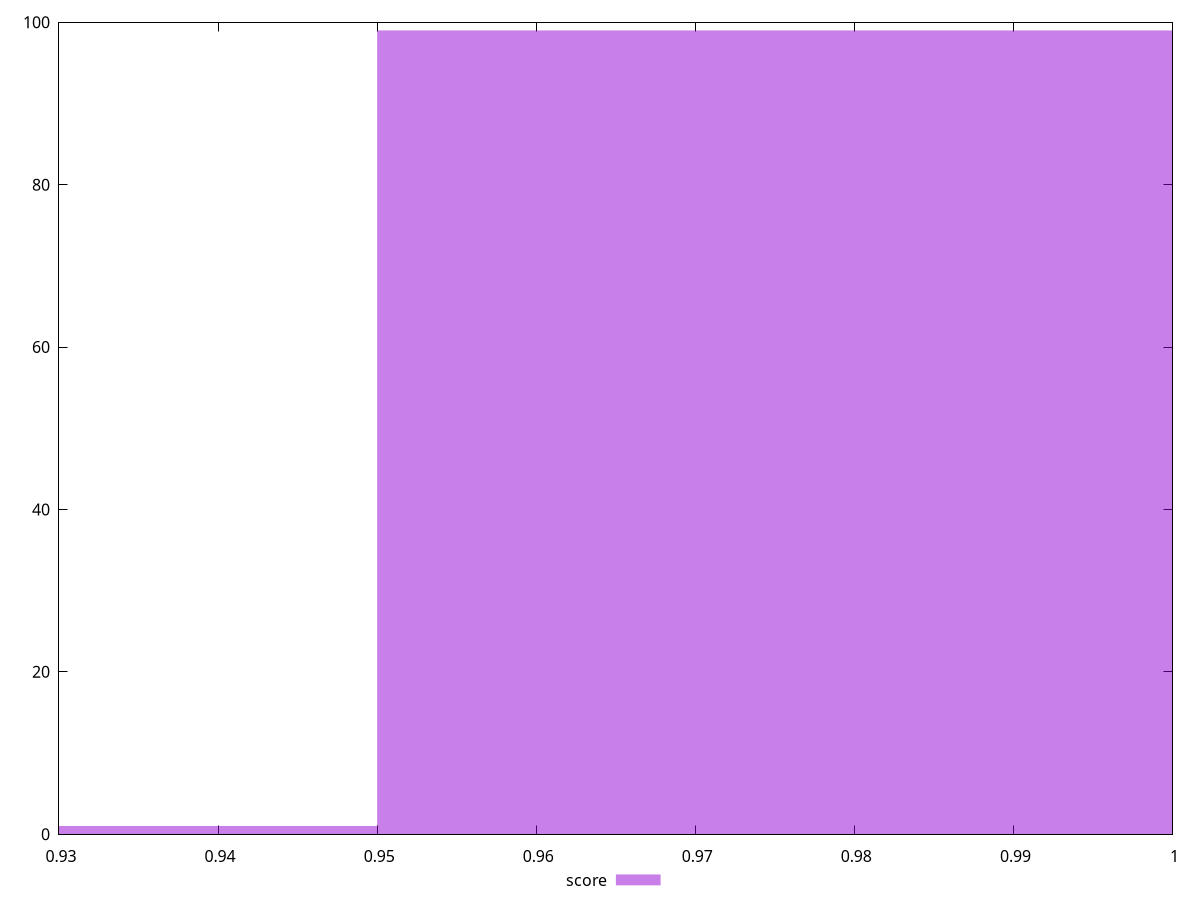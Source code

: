 reset

$score <<EOF
0.9 1
1 99
EOF

set key outside below
set boxwidth 0.1
set xrange [0.93:1]
set yrange [0:100]
set trange [0:100]
set style fill transparent solid 0.5 noborder
set terminal svg size 640, 490 enhanced background rgb 'white'
set output "report_00018_2021-02-10T15-25-16.877Z/speed-index/samples/pages+cached+noadtech+nomedia+nocss/score/histogram.svg"

plot $score title "score" with boxes

reset
